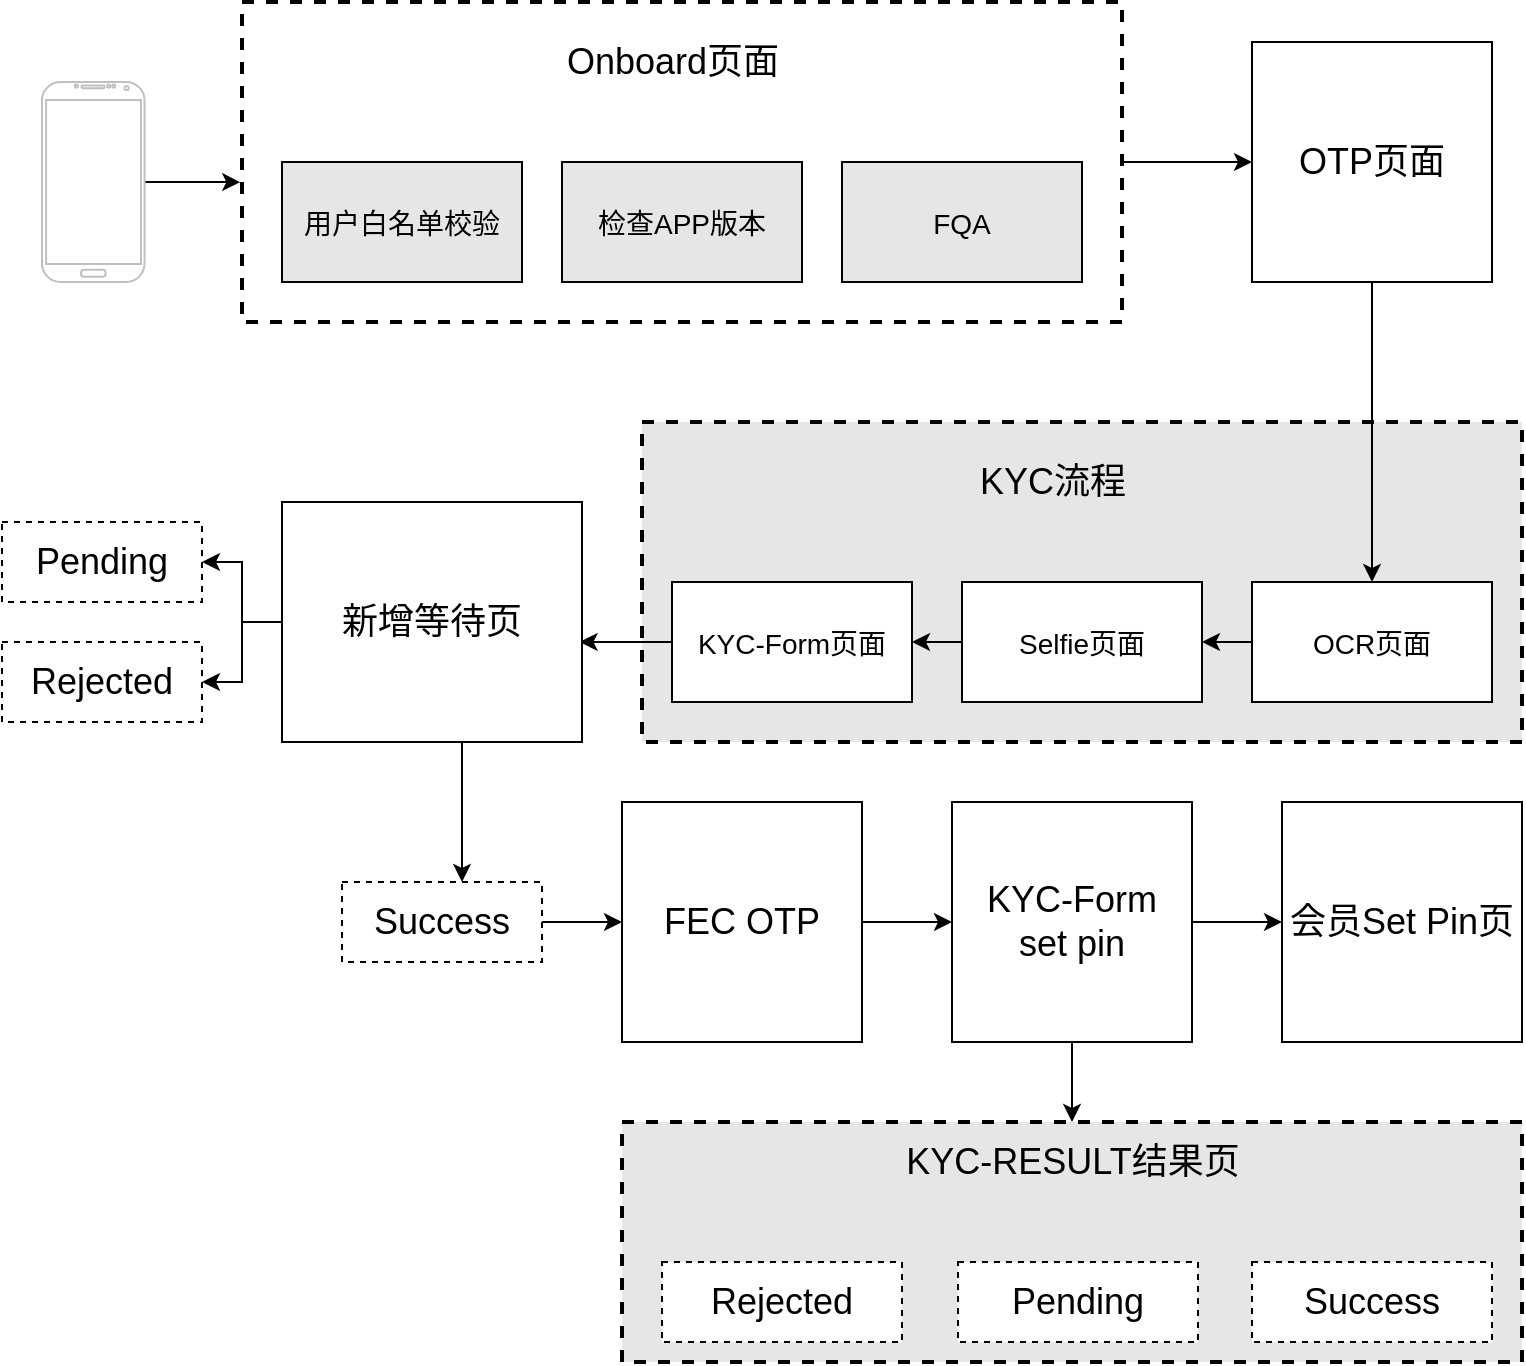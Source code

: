 <mxfile version="20.5.3" type="github">
  <diagram id="Dkjgve9HmOaBdxFocwZy" name="第 1 页">
    <mxGraphModel dx="1280" dy="887" grid="1" gridSize="10" guides="1" tooltips="1" connect="1" arrows="1" fold="1" page="1" pageScale="1" pageWidth="827" pageHeight="1169" math="0" shadow="0">
      <root>
        <mxCell id="0" />
        <mxCell id="1" parent="0" />
        <mxCell id="xi8hHkxFKBZAGWoeGlfR-15" style="edgeStyle=orthogonalEdgeStyle;rounded=0;orthogonalLoop=1;jettySize=auto;html=1;entryX=-0.002;entryY=0.563;entryDx=0;entryDy=0;entryPerimeter=0;fontSize=18;" edge="1" parent="1" source="xi8hHkxFKBZAGWoeGlfR-1" target="xi8hHkxFKBZAGWoeGlfR-2">
          <mxGeometry relative="1" as="geometry" />
        </mxCell>
        <mxCell id="xi8hHkxFKBZAGWoeGlfR-1" value="" style="verticalLabelPosition=bottom;verticalAlign=top;html=1;shadow=0;dashed=0;strokeWidth=1;shape=mxgraph.android.phone2;strokeColor=#c0c0c0;" vertex="1" parent="1">
          <mxGeometry x="40" y="80" width="51.28" height="100" as="geometry" />
        </mxCell>
        <mxCell id="xi8hHkxFKBZAGWoeGlfR-7" value="&lt;font style=&quot;font-size: 18px;&quot;&gt;OTP页面&lt;/font&gt;" style="rounded=0;whiteSpace=wrap;html=1;strokeWidth=1;fontSize=18;fillColor=#FFFFFF;" vertex="1" parent="1">
          <mxGeometry x="645" y="60" width="120" height="120" as="geometry" />
        </mxCell>
        <mxCell id="xi8hHkxFKBZAGWoeGlfR-9" value="" style="rounded=0;whiteSpace=wrap;html=1;fillColor=#E6E6E6;dashed=1;strokeWidth=2;" vertex="1" parent="1">
          <mxGeometry x="340" y="250" width="440" height="160" as="geometry" />
        </mxCell>
        <mxCell id="xi8hHkxFKBZAGWoeGlfR-10" value="&lt;span style=&quot;font-size: 18px;&quot;&gt;KYC流程&lt;/span&gt;" style="text;html=1;align=center;verticalAlign=middle;resizable=0;points=[];autosize=1;strokeColor=none;fillColor=none;" vertex="1" parent="1">
          <mxGeometry x="495" y="260" width="100" height="40" as="geometry" />
        </mxCell>
        <mxCell id="xi8hHkxFKBZAGWoeGlfR-18" style="edgeStyle=orthogonalEdgeStyle;rounded=0;orthogonalLoop=1;jettySize=auto;html=1;entryX=1;entryY=0.5;entryDx=0;entryDy=0;fontSize=18;" edge="1" parent="1" source="xi8hHkxFKBZAGWoeGlfR-11" target="xi8hHkxFKBZAGWoeGlfR-12">
          <mxGeometry relative="1" as="geometry" />
        </mxCell>
        <mxCell id="xi8hHkxFKBZAGWoeGlfR-11" value="&lt;span style=&quot;font-size: 14px;&quot;&gt;OCR页面&lt;/span&gt;" style="rounded=0;whiteSpace=wrap;html=1;strokeWidth=1;fontSize=18;fillColor=#FFFFFF;" vertex="1" parent="1">
          <mxGeometry x="645" y="330" width="120" height="60" as="geometry" />
        </mxCell>
        <mxCell id="xi8hHkxFKBZAGWoeGlfR-19" style="edgeStyle=orthogonalEdgeStyle;rounded=0;orthogonalLoop=1;jettySize=auto;html=1;entryX=1;entryY=0.5;entryDx=0;entryDy=0;fontSize=18;" edge="1" parent="1" source="xi8hHkxFKBZAGWoeGlfR-12" target="xi8hHkxFKBZAGWoeGlfR-13">
          <mxGeometry relative="1" as="geometry" />
        </mxCell>
        <mxCell id="xi8hHkxFKBZAGWoeGlfR-12" value="&lt;span style=&quot;font-size: 14px;&quot;&gt;Selfie页面&lt;/span&gt;" style="rounded=0;whiteSpace=wrap;html=1;strokeWidth=1;fontSize=18;fillColor=#FFFFFF;" vertex="1" parent="1">
          <mxGeometry x="500" y="330" width="120" height="60" as="geometry" />
        </mxCell>
        <mxCell id="xi8hHkxFKBZAGWoeGlfR-21" style="edgeStyle=orthogonalEdgeStyle;rounded=0;orthogonalLoop=1;jettySize=auto;html=1;entryX=0.992;entryY=0.583;entryDx=0;entryDy=0;entryPerimeter=0;fontSize=18;" edge="1" parent="1" source="xi8hHkxFKBZAGWoeGlfR-13" target="xi8hHkxFKBZAGWoeGlfR-20">
          <mxGeometry relative="1" as="geometry" />
        </mxCell>
        <mxCell id="xi8hHkxFKBZAGWoeGlfR-13" value="&lt;span style=&quot;font-size: 14px;&quot;&gt;KYC-Form页面&lt;/span&gt;" style="rounded=0;whiteSpace=wrap;html=1;strokeWidth=1;fontSize=18;fillColor=#FFFFFF;" vertex="1" parent="1">
          <mxGeometry x="355" y="330" width="120" height="60" as="geometry" />
        </mxCell>
        <mxCell id="xi8hHkxFKBZAGWoeGlfR-14" value="" style="group" vertex="1" connectable="0" parent="1">
          <mxGeometry x="140" y="40" width="440" height="160" as="geometry" />
        </mxCell>
        <mxCell id="xi8hHkxFKBZAGWoeGlfR-2" value="" style="rounded=0;whiteSpace=wrap;html=1;fillColor=none;dashed=1;strokeWidth=2;" vertex="1" parent="xi8hHkxFKBZAGWoeGlfR-14">
          <mxGeometry width="440" height="160" as="geometry" />
        </mxCell>
        <mxCell id="xi8hHkxFKBZAGWoeGlfR-3" value="&lt;font style=&quot;font-size: 18px;&quot;&gt;Onboard页面&lt;/font&gt;" style="text;html=1;align=center;verticalAlign=middle;resizable=0;points=[];autosize=1;strokeColor=none;fillColor=none;" vertex="1" parent="xi8hHkxFKBZAGWoeGlfR-14">
          <mxGeometry x="150" y="10" width="130" height="40" as="geometry" />
        </mxCell>
        <mxCell id="xi8hHkxFKBZAGWoeGlfR-4" value="&lt;font style=&quot;font-size: 14px;&quot;&gt;用户白名单校验&lt;/font&gt;" style="rounded=0;whiteSpace=wrap;html=1;strokeWidth=1;fontSize=18;fillColor=#E6E6E6;" vertex="1" parent="xi8hHkxFKBZAGWoeGlfR-14">
          <mxGeometry x="20" y="80" width="120" height="60" as="geometry" />
        </mxCell>
        <mxCell id="xi8hHkxFKBZAGWoeGlfR-5" value="&lt;font style=&quot;font-size: 14px;&quot;&gt;检查APP版本&lt;/font&gt;" style="rounded=0;whiteSpace=wrap;html=1;strokeWidth=1;fontSize=18;fillColor=#E6E6E6;" vertex="1" parent="xi8hHkxFKBZAGWoeGlfR-14">
          <mxGeometry x="160" y="80" width="120" height="60" as="geometry" />
        </mxCell>
        <mxCell id="xi8hHkxFKBZAGWoeGlfR-6" value="&lt;span style=&quot;font-size: 14px;&quot;&gt;FQA&lt;/span&gt;" style="rounded=0;whiteSpace=wrap;html=1;strokeWidth=1;fontSize=18;fillColor=#E6E6E6;" vertex="1" parent="xi8hHkxFKBZAGWoeGlfR-14">
          <mxGeometry x="300" y="80" width="120" height="60" as="geometry" />
        </mxCell>
        <mxCell id="xi8hHkxFKBZAGWoeGlfR-16" style="edgeStyle=orthogonalEdgeStyle;rounded=0;orthogonalLoop=1;jettySize=auto;html=1;fontSize=18;" edge="1" parent="1" source="xi8hHkxFKBZAGWoeGlfR-2" target="xi8hHkxFKBZAGWoeGlfR-7">
          <mxGeometry relative="1" as="geometry" />
        </mxCell>
        <mxCell id="xi8hHkxFKBZAGWoeGlfR-17" style="edgeStyle=orthogonalEdgeStyle;rounded=0;orthogonalLoop=1;jettySize=auto;html=1;fontSize=18;" edge="1" parent="1" source="xi8hHkxFKBZAGWoeGlfR-7" target="xi8hHkxFKBZAGWoeGlfR-11">
          <mxGeometry relative="1" as="geometry" />
        </mxCell>
        <mxCell id="xi8hHkxFKBZAGWoeGlfR-24" style="edgeStyle=orthogonalEdgeStyle;rounded=0;orthogonalLoop=1;jettySize=auto;html=1;entryX=1;entryY=0.5;entryDx=0;entryDy=0;fontSize=18;" edge="1" parent="1" source="xi8hHkxFKBZAGWoeGlfR-20" target="xi8hHkxFKBZAGWoeGlfR-22">
          <mxGeometry relative="1" as="geometry" />
        </mxCell>
        <mxCell id="xi8hHkxFKBZAGWoeGlfR-25" style="edgeStyle=orthogonalEdgeStyle;rounded=0;orthogonalLoop=1;jettySize=auto;html=1;entryX=1;entryY=0.5;entryDx=0;entryDy=0;fontSize=18;" edge="1" parent="1" source="xi8hHkxFKBZAGWoeGlfR-20" target="xi8hHkxFKBZAGWoeGlfR-23">
          <mxGeometry relative="1" as="geometry" />
        </mxCell>
        <mxCell id="xi8hHkxFKBZAGWoeGlfR-27" style="edgeStyle=orthogonalEdgeStyle;rounded=0;orthogonalLoop=1;jettySize=auto;html=1;fontSize=18;" edge="1" parent="1" source="xi8hHkxFKBZAGWoeGlfR-20" target="xi8hHkxFKBZAGWoeGlfR-26">
          <mxGeometry relative="1" as="geometry">
            <Array as="points">
              <mxPoint x="250" y="430" />
              <mxPoint x="250" y="430" />
            </Array>
          </mxGeometry>
        </mxCell>
        <mxCell id="xi8hHkxFKBZAGWoeGlfR-20" value="新增等待页" style="rounded=0;whiteSpace=wrap;html=1;strokeWidth=1;fontSize=18;fillColor=#FFFFFF;" vertex="1" parent="1">
          <mxGeometry x="160" y="290" width="150" height="120" as="geometry" />
        </mxCell>
        <mxCell id="xi8hHkxFKBZAGWoeGlfR-22" value="Pending" style="rounded=0;whiteSpace=wrap;html=1;strokeWidth=1;fontSize=18;fillColor=#FFFFFF;dashed=1;" vertex="1" parent="1">
          <mxGeometry x="20" y="300" width="100" height="40" as="geometry" />
        </mxCell>
        <mxCell id="xi8hHkxFKBZAGWoeGlfR-23" value="Rejected" style="rounded=0;whiteSpace=wrap;html=1;strokeWidth=1;fontSize=18;fillColor=#FFFFFF;dashed=1;" vertex="1" parent="1">
          <mxGeometry x="20" y="360" width="100" height="40" as="geometry" />
        </mxCell>
        <mxCell id="xi8hHkxFKBZAGWoeGlfR-39" style="edgeStyle=orthogonalEdgeStyle;rounded=0;orthogonalLoop=1;jettySize=auto;html=1;entryX=0;entryY=0.5;entryDx=0;entryDy=0;fontSize=18;" edge="1" parent="1" source="xi8hHkxFKBZAGWoeGlfR-26" target="xi8hHkxFKBZAGWoeGlfR-29">
          <mxGeometry relative="1" as="geometry" />
        </mxCell>
        <mxCell id="xi8hHkxFKBZAGWoeGlfR-26" value="Success" style="rounded=0;whiteSpace=wrap;html=1;strokeWidth=1;fontSize=18;fillColor=#FFFFFF;dashed=1;" vertex="1" parent="1">
          <mxGeometry x="190" y="480" width="100" height="40" as="geometry" />
        </mxCell>
        <mxCell id="xi8hHkxFKBZAGWoeGlfR-40" style="edgeStyle=orthogonalEdgeStyle;rounded=0;orthogonalLoop=1;jettySize=auto;html=1;entryX=0;entryY=0.5;entryDx=0;entryDy=0;fontSize=18;" edge="1" parent="1" source="xi8hHkxFKBZAGWoeGlfR-29" target="xi8hHkxFKBZAGWoeGlfR-30">
          <mxGeometry relative="1" as="geometry" />
        </mxCell>
        <mxCell id="xi8hHkxFKBZAGWoeGlfR-29" value="FEC OTP" style="rounded=0;whiteSpace=wrap;html=1;strokeWidth=1;fontSize=18;fillColor=#FFFFFF;" vertex="1" parent="1">
          <mxGeometry x="330" y="440" width="120" height="120" as="geometry" />
        </mxCell>
        <mxCell id="xi8hHkxFKBZAGWoeGlfR-41" style="edgeStyle=orthogonalEdgeStyle;rounded=0;orthogonalLoop=1;jettySize=auto;html=1;fontSize=18;" edge="1" parent="1" source="xi8hHkxFKBZAGWoeGlfR-30" target="xi8hHkxFKBZAGWoeGlfR-35">
          <mxGeometry relative="1" as="geometry" />
        </mxCell>
        <mxCell id="xi8hHkxFKBZAGWoeGlfR-42" style="edgeStyle=orthogonalEdgeStyle;rounded=0;orthogonalLoop=1;jettySize=auto;html=1;entryX=0;entryY=0.5;entryDx=0;entryDy=0;fontSize=18;" edge="1" parent="1" source="xi8hHkxFKBZAGWoeGlfR-30" target="xi8hHkxFKBZAGWoeGlfR-31">
          <mxGeometry relative="1" as="geometry" />
        </mxCell>
        <mxCell id="xi8hHkxFKBZAGWoeGlfR-30" value="KYC-Form&lt;br&gt;set pin" style="rounded=0;whiteSpace=wrap;html=1;strokeWidth=1;fontSize=18;fillColor=#FFFFFF;" vertex="1" parent="1">
          <mxGeometry x="495" y="440" width="120" height="120" as="geometry" />
        </mxCell>
        <mxCell id="xi8hHkxFKBZAGWoeGlfR-31" value="会员Set Pin页" style="rounded=0;whiteSpace=wrap;html=1;strokeWidth=1;fontSize=18;fillColor=#FFFFFF;" vertex="1" parent="1">
          <mxGeometry x="660" y="440" width="120" height="120" as="geometry" />
        </mxCell>
        <mxCell id="xi8hHkxFKBZAGWoeGlfR-34" value="" style="rounded=0;whiteSpace=wrap;html=1;strokeWidth=2;fontSize=18;fillColor=#E6E6E6;dashed=1;" vertex="1" parent="1">
          <mxGeometry x="330" y="600" width="450" height="120" as="geometry" />
        </mxCell>
        <mxCell id="xi8hHkxFKBZAGWoeGlfR-35" value="&lt;span style=&quot;font-size: 18px;&quot;&gt;KYC-RESULT结果页&lt;/span&gt;" style="text;html=1;align=center;verticalAlign=middle;resizable=0;points=[];autosize=1;strokeColor=none;fillColor=none;" vertex="1" parent="1">
          <mxGeometry x="460" y="600" width="190" height="40" as="geometry" />
        </mxCell>
        <mxCell id="xi8hHkxFKBZAGWoeGlfR-36" value="Success" style="rounded=0;whiteSpace=wrap;html=1;strokeWidth=1;fontSize=18;fillColor=#FFFFFF;dashed=1;" vertex="1" parent="1">
          <mxGeometry x="645" y="670" width="120" height="40" as="geometry" />
        </mxCell>
        <mxCell id="xi8hHkxFKBZAGWoeGlfR-37" value="Pending" style="rounded=0;whiteSpace=wrap;html=1;strokeWidth=1;fontSize=18;fillColor=#FFFFFF;dashed=1;" vertex="1" parent="1">
          <mxGeometry x="498" y="670" width="120" height="40" as="geometry" />
        </mxCell>
        <mxCell id="xi8hHkxFKBZAGWoeGlfR-38" value="Rejected" style="rounded=0;whiteSpace=wrap;html=1;strokeWidth=1;fontSize=18;fillColor=#FFFFFF;dashed=1;" vertex="1" parent="1">
          <mxGeometry x="350" y="670" width="120" height="40" as="geometry" />
        </mxCell>
      </root>
    </mxGraphModel>
  </diagram>
</mxfile>
